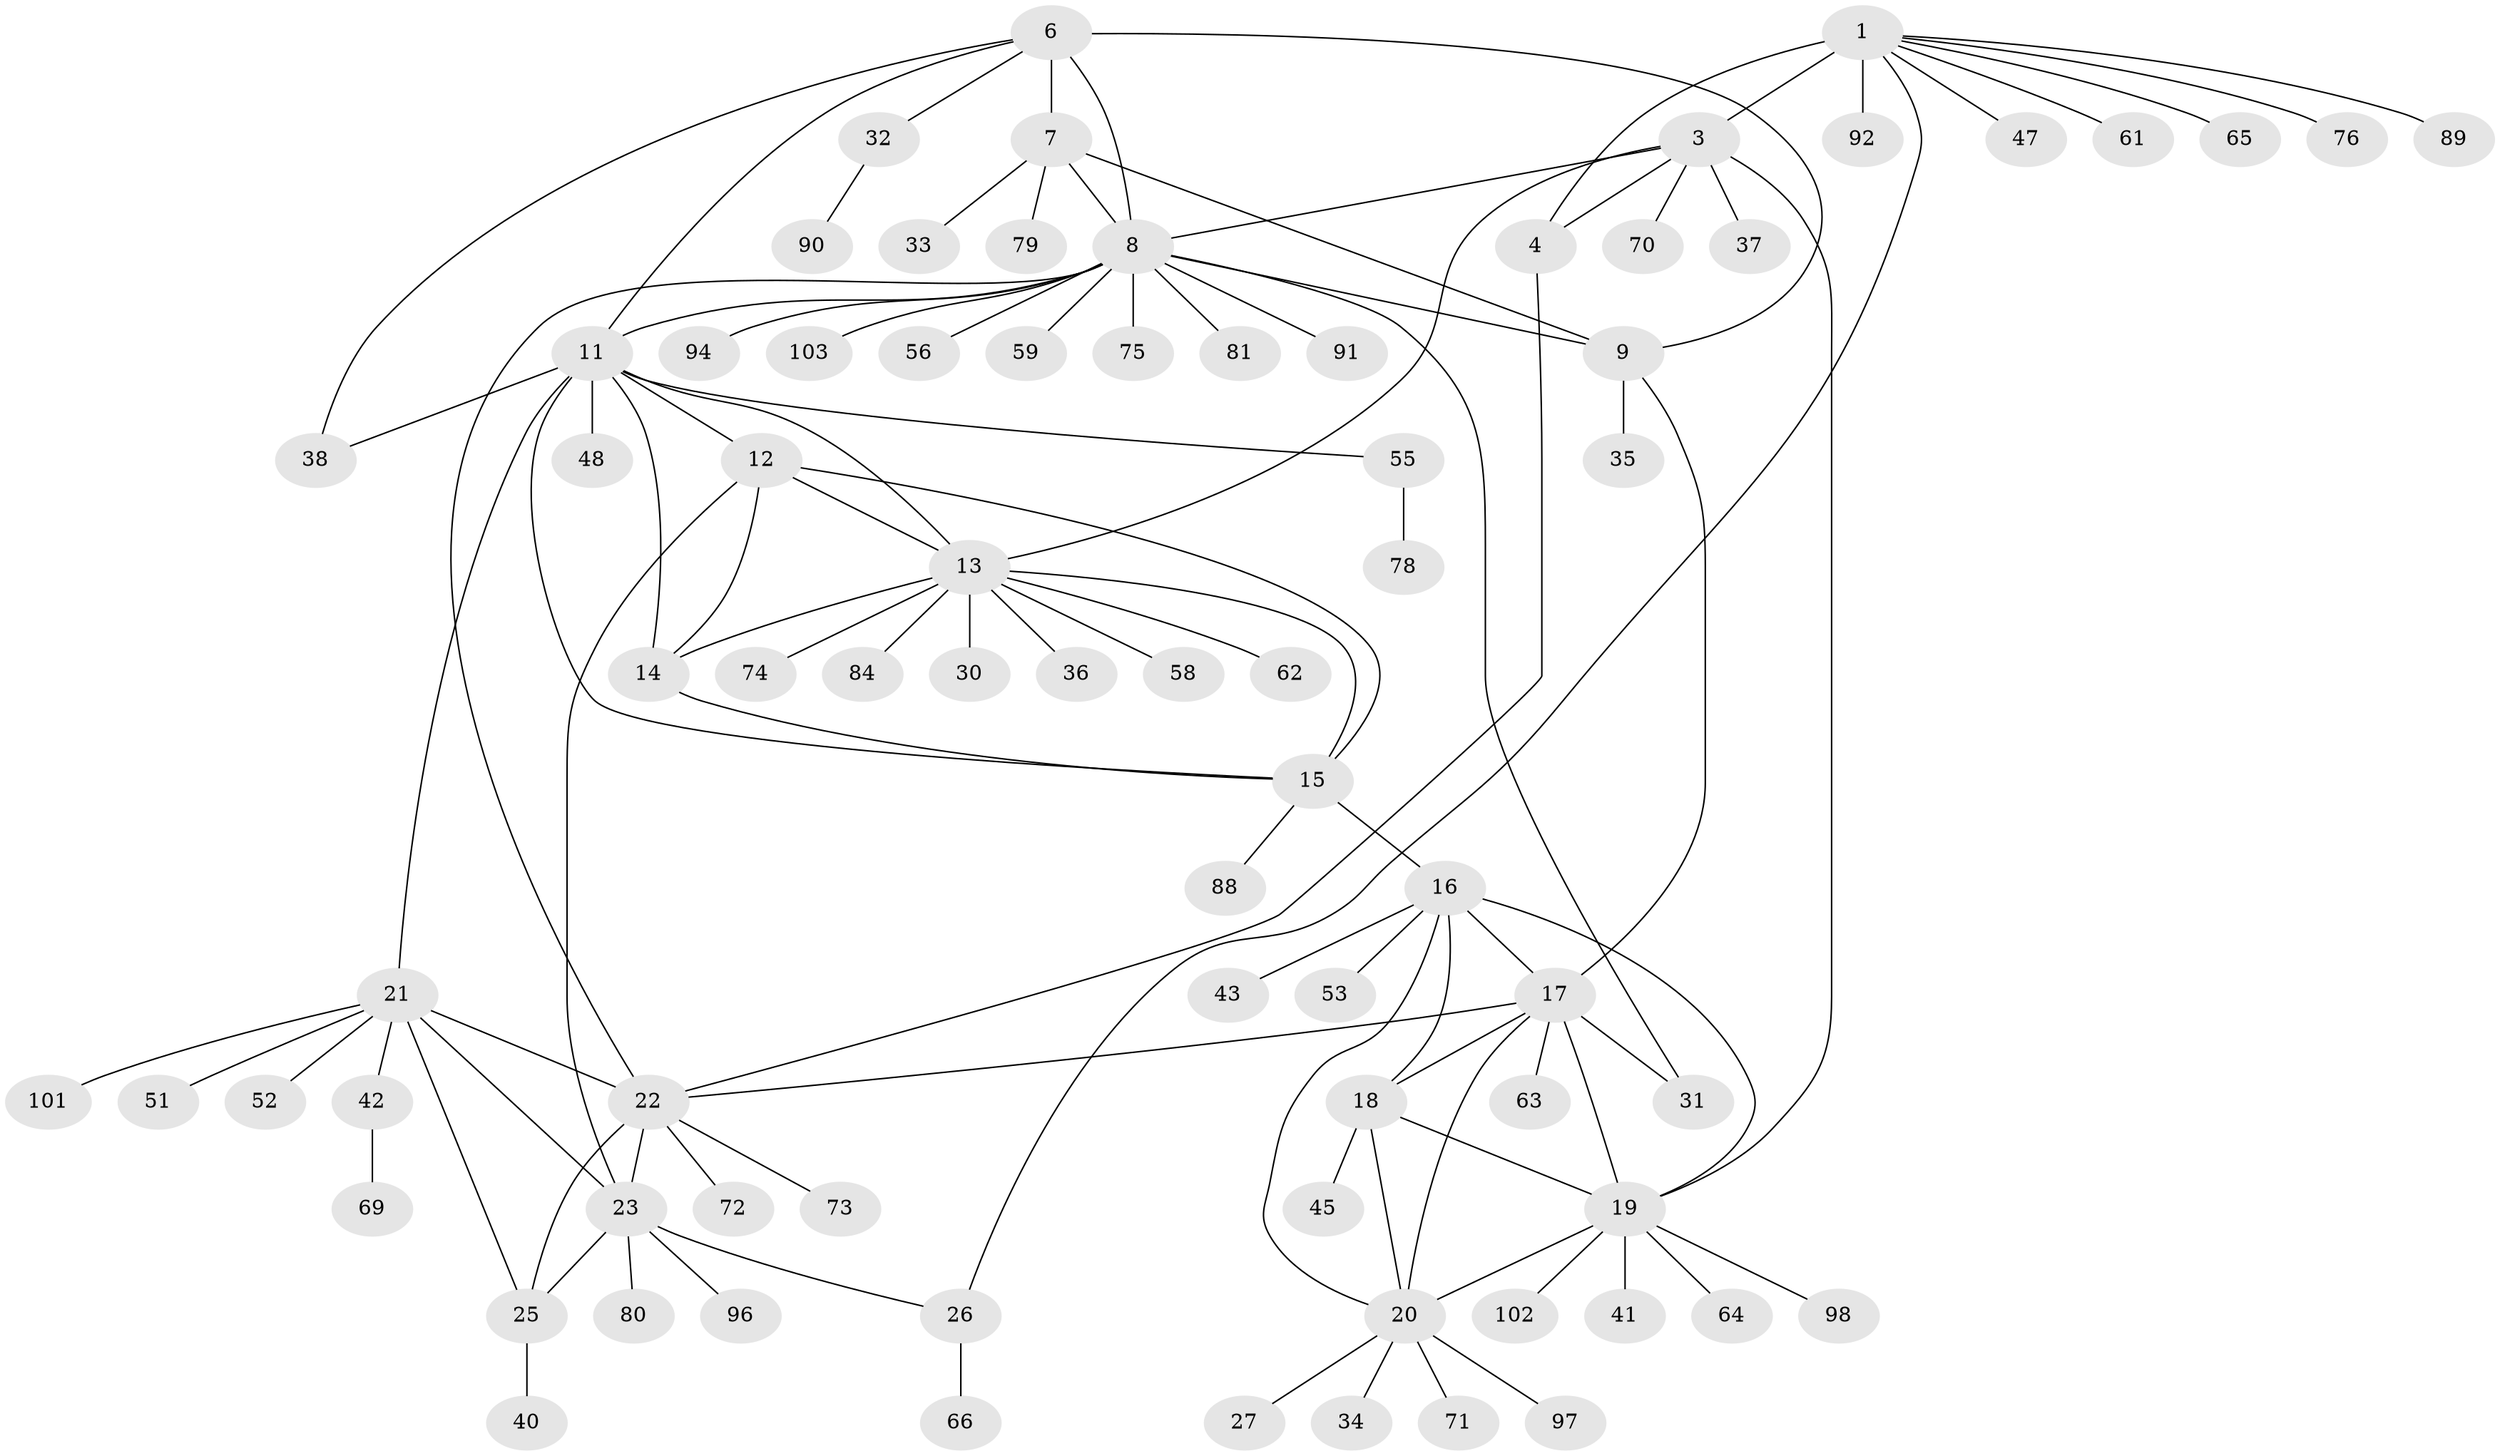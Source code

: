 // Generated by graph-tools (version 1.1) at 2025/24/03/03/25 07:24:14]
// undirected, 77 vertices, 106 edges
graph export_dot {
graph [start="1"]
  node [color=gray90,style=filled];
  1 [super="+2"];
  3 [super="+5"];
  4;
  6 [super="+85"];
  7 [super="+87"];
  8 [super="+10"];
  9 [super="+68"];
  11 [super="+44"];
  12;
  13 [super="+39"];
  14 [super="+28"];
  15 [super="+99"];
  16 [super="+100"];
  17 [super="+82"];
  18 [super="+29"];
  19 [super="+49"];
  20 [super="+57"];
  21 [super="+50"];
  22 [super="+24"];
  23 [super="+54"];
  25 [super="+67"];
  26;
  27 [super="+46"];
  30 [super="+77"];
  31;
  32;
  33;
  34;
  35 [super="+104"];
  36;
  37;
  38;
  40;
  41;
  42;
  43;
  45;
  47;
  48;
  51 [super="+60"];
  52;
  53;
  55 [super="+93"];
  56;
  58;
  59;
  61;
  62 [super="+83"];
  63;
  64;
  65;
  66;
  69;
  70 [super="+86"];
  71;
  72;
  73;
  74;
  75;
  76;
  78;
  79 [super="+95"];
  80;
  81;
  84;
  88;
  89;
  90;
  91;
  92;
  94;
  96;
  97;
  98;
  101;
  102;
  103;
  1 -- 3 [weight=4];
  1 -- 4 [weight=2];
  1 -- 47;
  1 -- 61;
  1 -- 89;
  1 -- 65;
  1 -- 26;
  1 -- 76;
  1 -- 92;
  3 -- 4 [weight=2];
  3 -- 37;
  3 -- 70;
  3 -- 19;
  3 -- 13;
  3 -- 8;
  4 -- 22;
  6 -- 7;
  6 -- 8 [weight=2];
  6 -- 9;
  6 -- 11;
  6 -- 32;
  6 -- 38;
  7 -- 8 [weight=2];
  7 -- 9;
  7 -- 33;
  7 -- 79;
  8 -- 9 [weight=2];
  8 -- 56;
  8 -- 75;
  8 -- 81;
  8 -- 91;
  8 -- 94;
  8 -- 103;
  8 -- 22;
  8 -- 59;
  8 -- 31;
  8 -- 11;
  9 -- 17;
  9 -- 35;
  11 -- 12;
  11 -- 13;
  11 -- 14;
  11 -- 15;
  11 -- 38;
  11 -- 48;
  11 -- 55;
  11 -- 21;
  12 -- 13;
  12 -- 14;
  12 -- 15;
  12 -- 23;
  13 -- 14;
  13 -- 15;
  13 -- 30;
  13 -- 36;
  13 -- 58;
  13 -- 62;
  13 -- 74;
  13 -- 84;
  14 -- 15;
  15 -- 16;
  15 -- 88;
  16 -- 17;
  16 -- 18;
  16 -- 19;
  16 -- 20;
  16 -- 43;
  16 -- 53;
  17 -- 18;
  17 -- 19;
  17 -- 20;
  17 -- 22;
  17 -- 31;
  17 -- 63;
  18 -- 19;
  18 -- 20;
  18 -- 45;
  19 -- 20;
  19 -- 41;
  19 -- 98;
  19 -- 102;
  19 -- 64;
  20 -- 27;
  20 -- 34;
  20 -- 71;
  20 -- 97;
  21 -- 22 [weight=2];
  21 -- 23;
  21 -- 25;
  21 -- 42;
  21 -- 51;
  21 -- 52;
  21 -- 101;
  22 -- 23 [weight=2];
  22 -- 25 [weight=2];
  22 -- 72;
  22 -- 73;
  23 -- 25;
  23 -- 26;
  23 -- 96;
  23 -- 80;
  25 -- 40;
  26 -- 66;
  32 -- 90;
  42 -- 69;
  55 -- 78;
}
